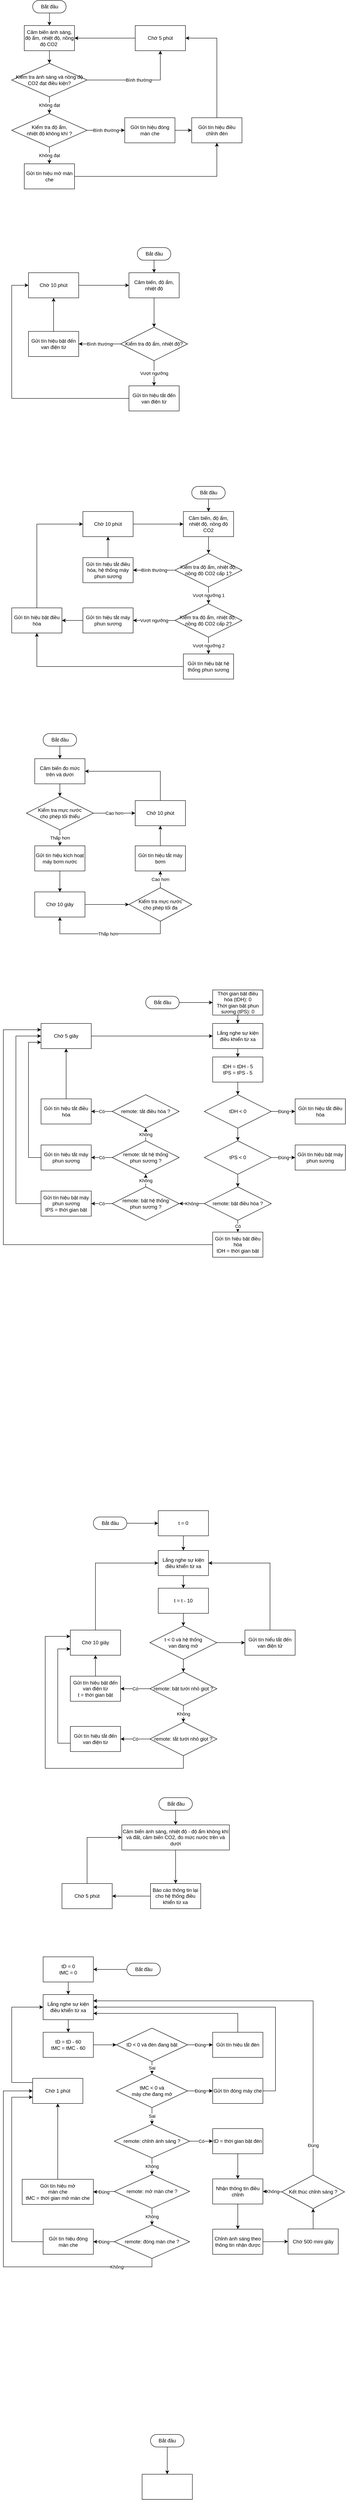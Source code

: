 <mxfile version="14.6.9" type="github">
  <diagram id="anuXyuavmqjR2wPOfA69" name="Page-1">
    <mxGraphModel dx="1021" dy="540" grid="1" gridSize="10" guides="1" tooltips="1" connect="1" arrows="1" fold="1" page="1" pageScale="1" pageWidth="827" pageHeight="1169" math="0" shadow="0">
      <root>
        <mxCell id="0" />
        <mxCell id="1" parent="0" />
        <mxCell id="B6U_4YluaV11gysAg7g0-4" value="" style="edgeStyle=orthogonalEdgeStyle;rounded=0;orthogonalLoop=1;jettySize=auto;html=1;" parent="1" source="B6U_4YluaV11gysAg7g0-2" target="B6U_4YluaV11gysAg7g0-3" edge="1">
          <mxGeometry relative="1" as="geometry" />
        </mxCell>
        <mxCell id="B6U_4YluaV11gysAg7g0-2" value="Bắt đầu" style="html=1;dashed=0;whitespace=wrap;shape=mxgraph.dfd.start" parent="1" vertex="1">
          <mxGeometry x="80" y="60" width="80" height="30" as="geometry" />
        </mxCell>
        <mxCell id="B6U_4YluaV11gysAg7g0-23" value="" style="edgeStyle=orthogonalEdgeStyle;rounded=0;orthogonalLoop=1;jettySize=auto;html=1;" parent="1" source="B6U_4YluaV11gysAg7g0-3" target="B6U_4YluaV11gysAg7g0-22" edge="1">
          <mxGeometry relative="1" as="geometry" />
        </mxCell>
        <mxCell id="B6U_4YluaV11gysAg7g0-3" value="Cảm biến ánh sáng, độ ẩm, nhiệt độ, nồng độ CO2&amp;nbsp;" style="whiteSpace=wrap;html=1;dashed=0;" parent="1" vertex="1">
          <mxGeometry x="60" y="120" width="120" height="60" as="geometry" />
        </mxCell>
        <mxCell id="B6U_4YluaV11gysAg7g0-16" value="Không đạt" style="edgeStyle=orthogonalEdgeStyle;rounded=0;orthogonalLoop=1;jettySize=auto;html=1;" parent="1" source="B6U_4YluaV11gysAg7g0-11" target="B6U_4YluaV11gysAg7g0-15" edge="1">
          <mxGeometry relative="1" as="geometry" />
        </mxCell>
        <mxCell id="odV56k7f0674jb8AGiHk-58" value="Bình thường" style="edgeStyle=orthogonalEdgeStyle;rounded=0;orthogonalLoop=1;jettySize=auto;html=1;" edge="1" parent="1" source="B6U_4YluaV11gysAg7g0-11" target="B6U_4YluaV11gysAg7g0-13">
          <mxGeometry relative="1" as="geometry" />
        </mxCell>
        <mxCell id="B6U_4YluaV11gysAg7g0-11" value="Kiểm tra độ ẩm, &lt;br&gt;nhiệt độ không khí ?" style="rhombus;whiteSpace=wrap;html=1;dashed=0;" parent="1" vertex="1">
          <mxGeometry x="30" y="330" width="180" height="80" as="geometry" />
        </mxCell>
        <mxCell id="odV56k7f0674jb8AGiHk-59" value="" style="edgeStyle=orthogonalEdgeStyle;rounded=0;orthogonalLoop=1;jettySize=auto;html=1;" edge="1" parent="1" source="B6U_4YluaV11gysAg7g0-13" target="B6U_4YluaV11gysAg7g0-24">
          <mxGeometry relative="1" as="geometry" />
        </mxCell>
        <mxCell id="B6U_4YluaV11gysAg7g0-13" value="Gửi tín hiệu đóng màn che" style="whiteSpace=wrap;html=1;dashed=0;" parent="1" vertex="1">
          <mxGeometry x="299.97" y="340" width="120" height="60" as="geometry" />
        </mxCell>
        <mxCell id="odV56k7f0674jb8AGiHk-55" style="edgeStyle=orthogonalEdgeStyle;rounded=0;orthogonalLoop=1;jettySize=auto;html=1;entryX=0.5;entryY=1;entryDx=0;entryDy=0;" edge="1" parent="1" source="B6U_4YluaV11gysAg7g0-15" target="B6U_4YluaV11gysAg7g0-24">
          <mxGeometry relative="1" as="geometry" />
        </mxCell>
        <mxCell id="B6U_4YluaV11gysAg7g0-15" value="Gửi tín hiệu mở màn che" style="whiteSpace=wrap;html=1;dashed=0;" parent="1" vertex="1">
          <mxGeometry x="60" y="450" width="120" height="60" as="geometry" />
        </mxCell>
        <mxCell id="B6U_4YluaV11gysAg7g0-29" value="Không đạt" style="edgeStyle=orthogonalEdgeStyle;rounded=0;orthogonalLoop=1;jettySize=auto;html=1;entryX=0.5;entryY=0;entryDx=0;entryDy=0;" parent="1" source="B6U_4YluaV11gysAg7g0-22" target="B6U_4YluaV11gysAg7g0-11" edge="1">
          <mxGeometry relative="1" as="geometry" />
        </mxCell>
        <mxCell id="odV56k7f0674jb8AGiHk-53" value="Bình thường" style="edgeStyle=orthogonalEdgeStyle;rounded=0;orthogonalLoop=1;jettySize=auto;html=1;" edge="1" parent="1" source="B6U_4YluaV11gysAg7g0-22" target="B6U_4YluaV11gysAg7g0-26">
          <mxGeometry relative="1" as="geometry">
            <Array as="points">
              <mxPoint x="385" y="250" />
            </Array>
          </mxGeometry>
        </mxCell>
        <mxCell id="B6U_4YluaV11gysAg7g0-22" value="Kiểm tra ánh sáng và&amp;nbsp;nồng độ CO2&amp;nbsp;đạt điều kiện?" style="rhombus;whiteSpace=wrap;html=1;dashed=0;" parent="1" vertex="1">
          <mxGeometry x="30" y="210" width="180" height="80" as="geometry" />
        </mxCell>
        <mxCell id="odV56k7f0674jb8AGiHk-60" style="edgeStyle=orthogonalEdgeStyle;rounded=0;orthogonalLoop=1;jettySize=auto;html=1;entryX=1;entryY=0.5;entryDx=0;entryDy=0;" edge="1" parent="1" source="B6U_4YluaV11gysAg7g0-24" target="B6U_4YluaV11gysAg7g0-26">
          <mxGeometry relative="1" as="geometry">
            <Array as="points">
              <mxPoint x="520" y="150" />
            </Array>
          </mxGeometry>
        </mxCell>
        <mxCell id="B6U_4YluaV11gysAg7g0-24" value="Gửi tín hiệu điều chỉnh đèn" style="whiteSpace=wrap;html=1;dashed=0;" parent="1" vertex="1">
          <mxGeometry x="459.97" y="340" width="120" height="60" as="geometry" />
        </mxCell>
        <mxCell id="B6U_4YluaV11gysAg7g0-28" style="edgeStyle=orthogonalEdgeStyle;rounded=0;orthogonalLoop=1;jettySize=auto;html=1;entryX=1;entryY=0.5;entryDx=0;entryDy=0;" parent="1" source="B6U_4YluaV11gysAg7g0-26" target="B6U_4YluaV11gysAg7g0-3" edge="1">
          <mxGeometry relative="1" as="geometry" />
        </mxCell>
        <mxCell id="B6U_4YluaV11gysAg7g0-26" value="Chờ 5 phút" style="whiteSpace=wrap;html=1;dashed=0;" parent="1" vertex="1">
          <mxGeometry x="325" y="120" width="120" height="60" as="geometry" />
        </mxCell>
        <mxCell id="B6U_4YluaV11gysAg7g0-37" value="" style="edgeStyle=orthogonalEdgeStyle;rounded=0;orthogonalLoop=1;jettySize=auto;html=1;" parent="1" source="B6U_4YluaV11gysAg7g0-38" target="B6U_4YluaV11gysAg7g0-40" edge="1">
          <mxGeometry relative="1" as="geometry" />
        </mxCell>
        <mxCell id="B6U_4YluaV11gysAg7g0-38" value="Bắt đầu" style="html=1;dashed=0;whitespace=wrap;shape=mxgraph.dfd.start" parent="1" vertex="1">
          <mxGeometry x="330" y="650" width="80" height="30" as="geometry" />
        </mxCell>
        <mxCell id="B6U_4YluaV11gysAg7g0-39" value="" style="edgeStyle=orthogonalEdgeStyle;rounded=0;orthogonalLoop=1;jettySize=auto;html=1;" parent="1" source="B6U_4YluaV11gysAg7g0-40" target="B6U_4YluaV11gysAg7g0-50" edge="1">
          <mxGeometry relative="1" as="geometry" />
        </mxCell>
        <mxCell id="B6U_4YluaV11gysAg7g0-40" value="Cảm biến, độ ẩm, nhiệt độ" style="whiteSpace=wrap;html=1;dashed=0;" parent="1" vertex="1">
          <mxGeometry x="310" y="710" width="120" height="60" as="geometry" />
        </mxCell>
        <mxCell id="B6U_4YluaV11gysAg7g0-58" value="Vượt ngưỡng" style="edgeStyle=orthogonalEdgeStyle;rounded=0;orthogonalLoop=1;jettySize=auto;html=1;" parent="1" source="B6U_4YluaV11gysAg7g0-50" target="B6U_4YluaV11gysAg7g0-57" edge="1">
          <mxGeometry relative="1" as="geometry" />
        </mxCell>
        <mxCell id="B6U_4YluaV11gysAg7g0-63" value="Bình thường" style="edgeStyle=orthogonalEdgeStyle;rounded=0;orthogonalLoop=1;jettySize=auto;html=1;" parent="1" source="B6U_4YluaV11gysAg7g0-50" target="B6U_4YluaV11gysAg7g0-62" edge="1">
          <mxGeometry relative="1" as="geometry" />
        </mxCell>
        <mxCell id="B6U_4YluaV11gysAg7g0-50" value="Kiểm tra độ ẩm, nhiệt độ?" style="rhombus;whiteSpace=wrap;html=1;dashed=0;" parent="1" vertex="1">
          <mxGeometry x="290" y="840" width="160" height="80" as="geometry" />
        </mxCell>
        <mxCell id="B6U_4YluaV11gysAg7g0-64" style="edgeStyle=orthogonalEdgeStyle;rounded=0;orthogonalLoop=1;jettySize=auto;html=1;entryX=0;entryY=0.5;entryDx=0;entryDy=0;" parent="1" source="B6U_4YluaV11gysAg7g0-57" target="B6U_4YluaV11gysAg7g0-59" edge="1">
          <mxGeometry relative="1" as="geometry">
            <Array as="points">
              <mxPoint x="30" y="1010" />
              <mxPoint x="30" y="740" />
            </Array>
          </mxGeometry>
        </mxCell>
        <mxCell id="B6U_4YluaV11gysAg7g0-57" value="Gửi tín hiệu tắt đến van điện từ" style="whiteSpace=wrap;html=1;dashed=0;" parent="1" vertex="1">
          <mxGeometry x="310" y="980" width="120" height="60" as="geometry" />
        </mxCell>
        <mxCell id="B6U_4YluaV11gysAg7g0-61" style="edgeStyle=orthogonalEdgeStyle;rounded=0;orthogonalLoop=1;jettySize=auto;html=1;entryX=0;entryY=0.5;entryDx=0;entryDy=0;" parent="1" source="B6U_4YluaV11gysAg7g0-59" target="B6U_4YluaV11gysAg7g0-40" edge="1">
          <mxGeometry relative="1" as="geometry">
            <Array as="points">
              <mxPoint x="170" y="740" />
            </Array>
          </mxGeometry>
        </mxCell>
        <mxCell id="B6U_4YluaV11gysAg7g0-59" value="Chờ 10 phút" style="whiteSpace=wrap;html=1;dashed=0;" parent="1" vertex="1">
          <mxGeometry x="70" y="710" width="120" height="60" as="geometry" />
        </mxCell>
        <mxCell id="B6U_4YluaV11gysAg7g0-65" style="edgeStyle=orthogonalEdgeStyle;rounded=0;orthogonalLoop=1;jettySize=auto;html=1;entryX=0.5;entryY=1;entryDx=0;entryDy=0;" parent="1" source="B6U_4YluaV11gysAg7g0-62" target="B6U_4YluaV11gysAg7g0-59" edge="1">
          <mxGeometry relative="1" as="geometry" />
        </mxCell>
        <mxCell id="B6U_4YluaV11gysAg7g0-62" value="Gửi tín hiệu bật đến van điện từ" style="whiteSpace=wrap;html=1;dashed=0;" parent="1" vertex="1">
          <mxGeometry x="70" y="850" width="120" height="60" as="geometry" />
        </mxCell>
        <mxCell id="B6U_4YluaV11gysAg7g0-66" value="" style="edgeStyle=orthogonalEdgeStyle;rounded=0;orthogonalLoop=1;jettySize=auto;html=1;" parent="1" source="B6U_4YluaV11gysAg7g0-67" target="B6U_4YluaV11gysAg7g0-69" edge="1">
          <mxGeometry relative="1" as="geometry" />
        </mxCell>
        <mxCell id="B6U_4YluaV11gysAg7g0-67" value="Bắt đầu" style="html=1;dashed=0;whitespace=wrap;shape=mxgraph.dfd.start" parent="1" vertex="1">
          <mxGeometry x="460" y="1220" width="80" height="30" as="geometry" />
        </mxCell>
        <mxCell id="B6U_4YluaV11gysAg7g0-68" value="" style="edgeStyle=orthogonalEdgeStyle;rounded=0;orthogonalLoop=1;jettySize=auto;html=1;" parent="1" source="B6U_4YluaV11gysAg7g0-69" target="B6U_4YluaV11gysAg7g0-72" edge="1">
          <mxGeometry relative="1" as="geometry" />
        </mxCell>
        <mxCell id="B6U_4YluaV11gysAg7g0-69" value="Cảm biến, độ ẩm, nhiệt độ, nồng độ CO2" style="whiteSpace=wrap;html=1;dashed=0;" parent="1" vertex="1">
          <mxGeometry x="440" y="1280" width="120" height="60" as="geometry" />
        </mxCell>
        <mxCell id="B6U_4YluaV11gysAg7g0-80" value="Vượt ngưỡng 1" style="edgeStyle=orthogonalEdgeStyle;rounded=0;orthogonalLoop=1;jettySize=auto;html=1;" parent="1" source="B6U_4YluaV11gysAg7g0-72" target="B6U_4YluaV11gysAg7g0-79" edge="1">
          <mxGeometry relative="1" as="geometry" />
        </mxCell>
        <mxCell id="B6U_4YluaV11gysAg7g0-94" value="Bình thường" style="edgeStyle=orthogonalEdgeStyle;rounded=0;orthogonalLoop=1;jettySize=auto;html=1;" parent="1" source="B6U_4YluaV11gysAg7g0-72" target="B6U_4YluaV11gysAg7g0-93" edge="1">
          <mxGeometry relative="1" as="geometry" />
        </mxCell>
        <mxCell id="B6U_4YluaV11gysAg7g0-72" value="Kiểm tra độ ẩm, nhiệt độ,&lt;br&gt;nồng độ CO2 cấp 1?" style="rhombus;whiteSpace=wrap;html=1;dashed=0;" parent="1" vertex="1">
          <mxGeometry x="420" y="1380" width="160" height="80" as="geometry" />
        </mxCell>
        <mxCell id="B6U_4YluaV11gysAg7g0-89" value="Vượt ngưỡng 2" style="edgeStyle=orthogonalEdgeStyle;rounded=0;orthogonalLoop=1;jettySize=auto;html=1;" parent="1" source="B6U_4YluaV11gysAg7g0-79" target="B6U_4YluaV11gysAg7g0-88" edge="1">
          <mxGeometry relative="1" as="geometry" />
        </mxCell>
        <mxCell id="B6U_4YluaV11gysAg7g0-102" value="Vượt ngưỡng" style="edgeStyle=orthogonalEdgeStyle;rounded=0;orthogonalLoop=1;jettySize=auto;html=1;" parent="1" source="B6U_4YluaV11gysAg7g0-79" target="B6U_4YluaV11gysAg7g0-101" edge="1">
          <mxGeometry relative="1" as="geometry" />
        </mxCell>
        <mxCell id="B6U_4YluaV11gysAg7g0-79" value="Kiểm tra độ ẩm, nhiệt độ,&amp;nbsp;&lt;br&gt;nồng độ CO2&amp;nbsp;cấp 2?" style="rhombus;whiteSpace=wrap;html=1;dashed=0;" parent="1" vertex="1">
          <mxGeometry x="420" y="1500" width="160" height="80" as="geometry" />
        </mxCell>
        <mxCell id="B6U_4YluaV11gysAg7g0-100" style="edgeStyle=orthogonalEdgeStyle;rounded=0;orthogonalLoop=1;jettySize=auto;html=1;entryX=0;entryY=0.5;entryDx=0;entryDy=0;" parent="1" source="B6U_4YluaV11gysAg7g0-81" target="B6U_4YluaV11gysAg7g0-97" edge="1">
          <mxGeometry relative="1" as="geometry">
            <Array as="points">
              <mxPoint x="90" y="1310" />
            </Array>
          </mxGeometry>
        </mxCell>
        <mxCell id="B6U_4YluaV11gysAg7g0-81" value="Gửi tín hiệu bật điều hòa" style="whiteSpace=wrap;html=1;dashed=0;" parent="1" vertex="1">
          <mxGeometry x="30" y="1510" width="120" height="60" as="geometry" />
        </mxCell>
        <mxCell id="B6U_4YluaV11gysAg7g0-90" style="edgeStyle=orthogonalEdgeStyle;rounded=0;orthogonalLoop=1;jettySize=auto;html=1;entryX=0.5;entryY=1;entryDx=0;entryDy=0;" parent="1" source="B6U_4YluaV11gysAg7g0-88" target="B6U_4YluaV11gysAg7g0-81" edge="1">
          <mxGeometry relative="1" as="geometry" />
        </mxCell>
        <mxCell id="B6U_4YluaV11gysAg7g0-88" value="Gửi tín hiệu bật hệ thống phun sương" style="whiteSpace=wrap;html=1;dashed=0;" parent="1" vertex="1">
          <mxGeometry x="440" y="1620" width="120" height="60" as="geometry" />
        </mxCell>
        <mxCell id="B6U_4YluaV11gysAg7g0-98" value="" style="edgeStyle=orthogonalEdgeStyle;rounded=0;orthogonalLoop=1;jettySize=auto;html=1;" parent="1" source="B6U_4YluaV11gysAg7g0-93" target="B6U_4YluaV11gysAg7g0-97" edge="1">
          <mxGeometry relative="1" as="geometry" />
        </mxCell>
        <mxCell id="B6U_4YluaV11gysAg7g0-93" value="Gửi tín hiệu tắt điều hòa, hệ thống máy phun sương" style="whiteSpace=wrap;html=1;dashed=0;" parent="1" vertex="1">
          <mxGeometry x="200" y="1390" width="120" height="60" as="geometry" />
        </mxCell>
        <mxCell id="B6U_4YluaV11gysAg7g0-99" style="edgeStyle=orthogonalEdgeStyle;rounded=0;orthogonalLoop=1;jettySize=auto;html=1;entryX=0;entryY=0.5;entryDx=0;entryDy=0;" parent="1" source="B6U_4YluaV11gysAg7g0-97" target="B6U_4YluaV11gysAg7g0-69" edge="1">
          <mxGeometry relative="1" as="geometry" />
        </mxCell>
        <mxCell id="B6U_4YluaV11gysAg7g0-97" value="Chờ 10 phút" style="whiteSpace=wrap;html=1;dashed=0;" parent="1" vertex="1">
          <mxGeometry x="200" y="1280" width="120" height="60" as="geometry" />
        </mxCell>
        <mxCell id="B6U_4YluaV11gysAg7g0-103" style="edgeStyle=orthogonalEdgeStyle;rounded=0;orthogonalLoop=1;jettySize=auto;html=1;entryX=1;entryY=0.5;entryDx=0;entryDy=0;" parent="1" source="B6U_4YluaV11gysAg7g0-101" target="B6U_4YluaV11gysAg7g0-81" edge="1">
          <mxGeometry relative="1" as="geometry" />
        </mxCell>
        <mxCell id="B6U_4YluaV11gysAg7g0-101" value="&lt;span&gt;Gửi tín hiệu tắt máy phun sương&lt;/span&gt;" style="whiteSpace=wrap;html=1;dashed=0;" parent="1" vertex="1">
          <mxGeometry x="200" y="1510" width="120" height="60" as="geometry" />
        </mxCell>
        <mxCell id="B6U_4YluaV11gysAg7g0-104" value="" style="edgeStyle=orthogonalEdgeStyle;rounded=0;orthogonalLoop=1;jettySize=auto;html=1;" parent="1" source="B6U_4YluaV11gysAg7g0-105" target="B6U_4YluaV11gysAg7g0-107" edge="1">
          <mxGeometry relative="1" as="geometry" />
        </mxCell>
        <mxCell id="B6U_4YluaV11gysAg7g0-105" value="Bắt đầu" style="html=1;dashed=0;whitespace=wrap;shape=mxgraph.dfd.start" parent="1" vertex="1">
          <mxGeometry x="105" y="1810" width="80" height="30" as="geometry" />
        </mxCell>
        <mxCell id="B6U_4YluaV11gysAg7g0-106" value="" style="edgeStyle=orthogonalEdgeStyle;rounded=0;orthogonalLoop=1;jettySize=auto;html=1;" parent="1" source="B6U_4YluaV11gysAg7g0-107" target="B6U_4YluaV11gysAg7g0-110" edge="1">
          <mxGeometry relative="1" as="geometry" />
        </mxCell>
        <mxCell id="B6U_4YluaV11gysAg7g0-107" value="Cảm biến đo mức trên và dưới" style="whiteSpace=wrap;html=1;dashed=0;" parent="1" vertex="1">
          <mxGeometry x="85" y="1870" width="120" height="60" as="geometry" />
        </mxCell>
        <mxCell id="B6U_4YluaV11gysAg7g0-125" value="Thấp hơn" style="edgeStyle=orthogonalEdgeStyle;rounded=0;orthogonalLoop=1;jettySize=auto;html=1;" parent="1" source="B6U_4YluaV11gysAg7g0-110" target="B6U_4YluaV11gysAg7g0-124" edge="1">
          <mxGeometry relative="1" as="geometry" />
        </mxCell>
        <mxCell id="B6U_4YluaV11gysAg7g0-135" value="Cao hơn" style="edgeStyle=orthogonalEdgeStyle;rounded=0;orthogonalLoop=1;jettySize=auto;html=1;" parent="1" source="B6U_4YluaV11gysAg7g0-110" target="B6U_4YluaV11gysAg7g0-134" edge="1">
          <mxGeometry relative="1" as="geometry" />
        </mxCell>
        <mxCell id="B6U_4YluaV11gysAg7g0-110" value="Kiểm tra mực nước &lt;br&gt;cho phép tối thiểu" style="rhombus;whiteSpace=wrap;html=1;dashed=0;" parent="1" vertex="1">
          <mxGeometry x="65" y="1960" width="160" height="80" as="geometry" />
        </mxCell>
        <mxCell id="B6U_4YluaV11gysAg7g0-127" value="" style="edgeStyle=orthogonalEdgeStyle;rounded=0;orthogonalLoop=1;jettySize=auto;html=1;" parent="1" source="B6U_4YluaV11gysAg7g0-124" target="B6U_4YluaV11gysAg7g0-126" edge="1">
          <mxGeometry relative="1" as="geometry" />
        </mxCell>
        <mxCell id="B6U_4YluaV11gysAg7g0-124" value="Gửi tín hiệu kích hoạt máy bơm nước" style="whiteSpace=wrap;html=1;dashed=0;" parent="1" vertex="1">
          <mxGeometry x="85" y="2078" width="120" height="60" as="geometry" />
        </mxCell>
        <mxCell id="B6U_4YluaV11gysAg7g0-129" value="" style="edgeStyle=orthogonalEdgeStyle;rounded=0;orthogonalLoop=1;jettySize=auto;html=1;" parent="1" source="B6U_4YluaV11gysAg7g0-126" target="B6U_4YluaV11gysAg7g0-128" edge="1">
          <mxGeometry relative="1" as="geometry" />
        </mxCell>
        <mxCell id="B6U_4YluaV11gysAg7g0-126" value="Chờ 10 giây" style="whiteSpace=wrap;html=1;dashed=0;" parent="1" vertex="1">
          <mxGeometry x="85" y="2188" width="120" height="60" as="geometry" />
        </mxCell>
        <mxCell id="B6U_4YluaV11gysAg7g0-130" value="Thấp hơn" style="edgeStyle=orthogonalEdgeStyle;rounded=0;orthogonalLoop=1;jettySize=auto;html=1;entryX=0.5;entryY=1;entryDx=0;entryDy=0;" parent="1" source="B6U_4YluaV11gysAg7g0-128" target="B6U_4YluaV11gysAg7g0-126" edge="1">
          <mxGeometry relative="1" as="geometry">
            <Array as="points">
              <mxPoint x="385" y="2288" />
              <mxPoint x="145" y="2288" />
            </Array>
          </mxGeometry>
        </mxCell>
        <mxCell id="B6U_4YluaV11gysAg7g0-132" value="Cao hơn" style="edgeStyle=orthogonalEdgeStyle;rounded=0;orthogonalLoop=1;jettySize=auto;html=1;" parent="1" source="B6U_4YluaV11gysAg7g0-128" target="B6U_4YluaV11gysAg7g0-131" edge="1">
          <mxGeometry relative="1" as="geometry" />
        </mxCell>
        <mxCell id="B6U_4YluaV11gysAg7g0-128" value="Kiểm tra mực nước&lt;br&gt;cho phép tối đa" style="rhombus;whiteSpace=wrap;html=1;dashed=0;" parent="1" vertex="1">
          <mxGeometry x="310" y="2178" width="150" height="80" as="geometry" />
        </mxCell>
        <mxCell id="B6U_4YluaV11gysAg7g0-136" style="edgeStyle=orthogonalEdgeStyle;rounded=0;orthogonalLoop=1;jettySize=auto;html=1;entryX=0.5;entryY=1;entryDx=0;entryDy=0;" parent="1" source="B6U_4YluaV11gysAg7g0-131" target="B6U_4YluaV11gysAg7g0-134" edge="1">
          <mxGeometry relative="1" as="geometry" />
        </mxCell>
        <mxCell id="B6U_4YluaV11gysAg7g0-131" value="Gửi tín hiệu tắt máy bơm" style="whiteSpace=wrap;html=1;dashed=0;" parent="1" vertex="1">
          <mxGeometry x="325" y="2078" width="120" height="60" as="geometry" />
        </mxCell>
        <mxCell id="B6U_4YluaV11gysAg7g0-137" style="edgeStyle=orthogonalEdgeStyle;rounded=0;orthogonalLoop=1;jettySize=auto;html=1;entryX=1;entryY=0.5;entryDx=0;entryDy=0;" parent="1" source="B6U_4YluaV11gysAg7g0-134" target="B6U_4YluaV11gysAg7g0-107" edge="1">
          <mxGeometry relative="1" as="geometry">
            <Array as="points">
              <mxPoint x="385" y="1900" />
            </Array>
          </mxGeometry>
        </mxCell>
        <mxCell id="B6U_4YluaV11gysAg7g0-134" value="Chở 10 phút" style="whiteSpace=wrap;html=1;dashed=0;" parent="1" vertex="1">
          <mxGeometry x="325" y="1970" width="120" height="60" as="geometry" />
        </mxCell>
        <mxCell id="B6U_4YluaV11gysAg7g0-191" style="edgeStyle=orthogonalEdgeStyle;rounded=0;orthogonalLoop=1;jettySize=auto;html=1;entryX=0;entryY=0.5;entryDx=0;entryDy=0;" parent="1" source="B6U_4YluaV11gysAg7g0-157" target="B6U_4YluaV11gysAg7g0-187" edge="1">
          <mxGeometry relative="1" as="geometry">
            <mxPoint x="500" y="2452" as="targetPoint" />
          </mxGeometry>
        </mxCell>
        <mxCell id="B6U_4YluaV11gysAg7g0-157" value="Bắt đầu" style="html=1;dashed=0;whitespace=wrap;shape=mxgraph.dfd.start" parent="1" vertex="1">
          <mxGeometry x="350" y="2437" width="80" height="30" as="geometry" />
        </mxCell>
        <mxCell id="B6U_4YluaV11gysAg7g0-198" value="" style="edgeStyle=orthogonalEdgeStyle;rounded=0;orthogonalLoop=1;jettySize=auto;html=1;" parent="1" source="B6U_4YluaV11gysAg7g0-159" target="B6U_4YluaV11gysAg7g0-197" edge="1">
          <mxGeometry relative="1" as="geometry" />
        </mxCell>
        <mxCell id="B6U_4YluaV11gysAg7g0-159" value="Lắng nghe sự kiện điều khiển từ xa" style="whiteSpace=wrap;html=1;dashed=0;" parent="1" vertex="1">
          <mxGeometry x="510" y="2502" width="120" height="60" as="geometry" />
        </mxCell>
        <mxCell id="B6U_4YluaV11gysAg7g0-160" value="Không" style="edgeStyle=orthogonalEdgeStyle;rounded=0;orthogonalLoop=1;jettySize=auto;html=1;" parent="1" source="B6U_4YluaV11gysAg7g0-162" target="B6U_4YluaV11gysAg7g0-165" edge="1">
          <mxGeometry relative="1" as="geometry" />
        </mxCell>
        <mxCell id="B6U_4YluaV11gysAg7g0-161" value="Có" style="edgeStyle=orthogonalEdgeStyle;rounded=0;orthogonalLoop=1;jettySize=auto;html=1;" parent="1" source="B6U_4YluaV11gysAg7g0-162" target="B6U_4YluaV11gysAg7g0-171" edge="1">
          <mxGeometry relative="1" as="geometry" />
        </mxCell>
        <mxCell id="B6U_4YluaV11gysAg7g0-162" value="remote: bật điều hòa ?" style="rhombus;whiteSpace=wrap;html=1;dashed=0;" parent="1" vertex="1">
          <mxGeometry x="490" y="2892" width="160" height="80" as="geometry" />
        </mxCell>
        <mxCell id="B6U_4YluaV11gysAg7g0-164" value="Có" style="edgeStyle=orthogonalEdgeStyle;rounded=0;orthogonalLoop=1;jettySize=auto;html=1;" parent="1" source="B6U_4YluaV11gysAg7g0-165" target="B6U_4YluaV11gysAg7g0-175" edge="1">
          <mxGeometry relative="1" as="geometry" />
        </mxCell>
        <mxCell id="B6U_4YluaV11gysAg7g0-178" value="Không" style="edgeStyle=orthogonalEdgeStyle;rounded=0;orthogonalLoop=1;jettySize=auto;html=1;" parent="1" source="B6U_4YluaV11gysAg7g0-165" target="B6U_4YluaV11gysAg7g0-177" edge="1">
          <mxGeometry relative="1" as="geometry" />
        </mxCell>
        <mxCell id="B6U_4YluaV11gysAg7g0-165" value="remote: bật hệ thống &lt;br&gt;phun sương ?" style="rhombus;whiteSpace=wrap;html=1;dashed=0;" parent="1" vertex="1">
          <mxGeometry x="270" y="2892" width="160" height="80" as="geometry" />
        </mxCell>
        <mxCell id="B6U_4YluaV11gysAg7g0-211" style="edgeStyle=orthogonalEdgeStyle;rounded=0;orthogonalLoop=1;jettySize=auto;html=1;entryX=0;entryY=0.25;entryDx=0;entryDy=0;" parent="1" source="B6U_4YluaV11gysAg7g0-171" target="B6U_4YluaV11gysAg7g0-173" edge="1">
          <mxGeometry relative="1" as="geometry">
            <Array as="points">
              <mxPoint x="10" y="3030" />
              <mxPoint x="10" y="2517" />
            </Array>
          </mxGeometry>
        </mxCell>
        <mxCell id="B6U_4YluaV11gysAg7g0-171" value="Gửi tín hiệu bật điều hòa&lt;br&gt;tDH = thời gian bật" style="whiteSpace=wrap;html=1;dashed=0;" parent="1" vertex="1">
          <mxGeometry x="510" y="3000" width="120" height="60" as="geometry" />
        </mxCell>
        <mxCell id="B6U_4YluaV11gysAg7g0-172" style="edgeStyle=orthogonalEdgeStyle;rounded=0;orthogonalLoop=1;jettySize=auto;html=1;entryX=0;entryY=0.5;entryDx=0;entryDy=0;" parent="1" source="B6U_4YluaV11gysAg7g0-173" target="B6U_4YluaV11gysAg7g0-159" edge="1">
          <mxGeometry relative="1" as="geometry" />
        </mxCell>
        <mxCell id="B6U_4YluaV11gysAg7g0-173" value="Chờ 5 giây" style="whiteSpace=wrap;html=1;dashed=0;" parent="1" vertex="1">
          <mxGeometry x="100" y="2502" width="120" height="60" as="geometry" />
        </mxCell>
        <mxCell id="B6U_4YluaV11gysAg7g0-210" style="edgeStyle=orthogonalEdgeStyle;rounded=0;orthogonalLoop=1;jettySize=auto;html=1;entryX=0;entryY=0.5;entryDx=0;entryDy=0;" parent="1" source="B6U_4YluaV11gysAg7g0-175" target="B6U_4YluaV11gysAg7g0-173" edge="1">
          <mxGeometry relative="1" as="geometry">
            <Array as="points">
              <mxPoint x="40" y="2932" />
              <mxPoint x="40" y="2532" />
            </Array>
          </mxGeometry>
        </mxCell>
        <mxCell id="B6U_4YluaV11gysAg7g0-175" value="&lt;span&gt;Gửi tín hiệu bật máy phun sương&lt;br&gt;tPS = thời gian bật&lt;br&gt;&lt;/span&gt;" style="whiteSpace=wrap;html=1;dashed=0;" parent="1" vertex="1">
          <mxGeometry x="100" y="2902" width="120" height="60" as="geometry" />
        </mxCell>
        <mxCell id="B6U_4YluaV11gysAg7g0-180" value="Có" style="edgeStyle=orthogonalEdgeStyle;rounded=0;orthogonalLoop=1;jettySize=auto;html=1;" parent="1" source="B6U_4YluaV11gysAg7g0-177" target="B6U_4YluaV11gysAg7g0-179" edge="1">
          <mxGeometry relative="1" as="geometry" />
        </mxCell>
        <mxCell id="B6U_4YluaV11gysAg7g0-183" value="Không" style="edgeStyle=orthogonalEdgeStyle;rounded=0;orthogonalLoop=1;jettySize=auto;html=1;" parent="1" source="B6U_4YluaV11gysAg7g0-177" target="B6U_4YluaV11gysAg7g0-182" edge="1">
          <mxGeometry relative="1" as="geometry" />
        </mxCell>
        <mxCell id="B6U_4YluaV11gysAg7g0-177" value="remote: tắt hệ thống &lt;br&gt;phun sương ?" style="rhombus;whiteSpace=wrap;html=1;dashed=0;" parent="1" vertex="1">
          <mxGeometry x="270" y="2782" width="160" height="80" as="geometry" />
        </mxCell>
        <mxCell id="B6U_4YluaV11gysAg7g0-209" style="edgeStyle=orthogonalEdgeStyle;rounded=0;orthogonalLoop=1;jettySize=auto;html=1;entryX=0;entryY=0.75;entryDx=0;entryDy=0;" parent="1" source="B6U_4YluaV11gysAg7g0-179" target="B6U_4YluaV11gysAg7g0-173" edge="1">
          <mxGeometry relative="1" as="geometry">
            <Array as="points">
              <mxPoint x="70" y="2822" />
              <mxPoint x="70" y="2547" />
            </Array>
          </mxGeometry>
        </mxCell>
        <mxCell id="B6U_4YluaV11gysAg7g0-179" value="&lt;span&gt;Gửi tín hiệu tắt máy phun sương&lt;/span&gt;" style="whiteSpace=wrap;html=1;dashed=0;" parent="1" vertex="1">
          <mxGeometry x="100" y="2792" width="120" height="60" as="geometry" />
        </mxCell>
        <mxCell id="B6U_4YluaV11gysAg7g0-185" value="Có" style="edgeStyle=orthogonalEdgeStyle;rounded=0;orthogonalLoop=1;jettySize=auto;html=1;" parent="1" source="B6U_4YluaV11gysAg7g0-182" target="B6U_4YluaV11gysAg7g0-184" edge="1">
          <mxGeometry relative="1" as="geometry" />
        </mxCell>
        <mxCell id="B6U_4YluaV11gysAg7g0-182" value="remote: tắt điều hòa&amp;nbsp;?" style="rhombus;whiteSpace=wrap;html=1;dashed=0;" parent="1" vertex="1">
          <mxGeometry x="270" y="2672" width="160" height="80" as="geometry" />
        </mxCell>
        <mxCell id="B6U_4YluaV11gysAg7g0-212" value="" style="edgeStyle=orthogonalEdgeStyle;rounded=0;orthogonalLoop=1;jettySize=auto;html=1;" parent="1" source="B6U_4YluaV11gysAg7g0-184" target="B6U_4YluaV11gysAg7g0-173" edge="1">
          <mxGeometry relative="1" as="geometry" />
        </mxCell>
        <mxCell id="B6U_4YluaV11gysAg7g0-184" value="Gửi tín hiệu tắt điều hòa" style="whiteSpace=wrap;html=1;dashed=0;" parent="1" vertex="1">
          <mxGeometry x="100" y="2682" width="120" height="60" as="geometry" />
        </mxCell>
        <mxCell id="B6U_4YluaV11gysAg7g0-192" style="edgeStyle=orthogonalEdgeStyle;rounded=0;orthogonalLoop=1;jettySize=auto;html=1;entryX=0.5;entryY=0;entryDx=0;entryDy=0;" parent="1" source="B6U_4YluaV11gysAg7g0-187" target="B6U_4YluaV11gysAg7g0-159" edge="1">
          <mxGeometry relative="1" as="geometry" />
        </mxCell>
        <mxCell id="B6U_4YluaV11gysAg7g0-187" value="Thời gian bật điều hòa (tDH): 0&lt;br&gt;Thời gian bật phun sương (tPS): 0" style="whiteSpace=wrap;html=1;dashed=0;" parent="1" vertex="1">
          <mxGeometry x="510" y="2422" width="120" height="60" as="geometry" />
        </mxCell>
        <mxCell id="B6U_4YluaV11gysAg7g0-200" value="" style="edgeStyle=orthogonalEdgeStyle;rounded=0;orthogonalLoop=1;jettySize=auto;html=1;" parent="1" source="B6U_4YluaV11gysAg7g0-197" target="B6U_4YluaV11gysAg7g0-199" edge="1">
          <mxGeometry relative="1" as="geometry" />
        </mxCell>
        <mxCell id="B6U_4YluaV11gysAg7g0-197" value="tDH = tDH - 5&lt;br&gt;tPS = tPS - 5" style="whiteSpace=wrap;html=1;dashed=0;" parent="1" vertex="1">
          <mxGeometry x="510" y="2582" width="120" height="60" as="geometry" />
        </mxCell>
        <mxCell id="B6U_4YluaV11gysAg7g0-202" value="Đúng" style="edgeStyle=orthogonalEdgeStyle;rounded=0;orthogonalLoop=1;jettySize=auto;html=1;" parent="1" source="B6U_4YluaV11gysAg7g0-199" target="B6U_4YluaV11gysAg7g0-201" edge="1">
          <mxGeometry relative="1" as="geometry" />
        </mxCell>
        <mxCell id="B6U_4YluaV11gysAg7g0-204" value="" style="edgeStyle=orthogonalEdgeStyle;rounded=0;orthogonalLoop=1;jettySize=auto;html=1;" parent="1" source="B6U_4YluaV11gysAg7g0-199" target="B6U_4YluaV11gysAg7g0-203" edge="1">
          <mxGeometry relative="1" as="geometry" />
        </mxCell>
        <mxCell id="B6U_4YluaV11gysAg7g0-199" value="tDH &amp;lt; 0" style="rhombus;whiteSpace=wrap;html=1;dashed=0;" parent="1" vertex="1">
          <mxGeometry x="490" y="2672" width="160" height="80" as="geometry" />
        </mxCell>
        <mxCell id="B6U_4YluaV11gysAg7g0-201" value="&lt;span&gt;Gửi tín hiệu tắt điều hòa&lt;/span&gt;" style="whiteSpace=wrap;html=1;dashed=0;" parent="1" vertex="1">
          <mxGeometry x="707" y="2682" width="120" height="60" as="geometry" />
        </mxCell>
        <mxCell id="B6U_4YluaV11gysAg7g0-206" value="Đúng" style="edgeStyle=orthogonalEdgeStyle;rounded=0;orthogonalLoop=1;jettySize=auto;html=1;" parent="1" source="B6U_4YluaV11gysAg7g0-203" target="B6U_4YluaV11gysAg7g0-205" edge="1">
          <mxGeometry relative="1" as="geometry" />
        </mxCell>
        <mxCell id="B6U_4YluaV11gysAg7g0-207" value="" style="edgeStyle=orthogonalEdgeStyle;rounded=0;orthogonalLoop=1;jettySize=auto;html=1;" parent="1" source="B6U_4YluaV11gysAg7g0-203" target="B6U_4YluaV11gysAg7g0-162" edge="1">
          <mxGeometry relative="1" as="geometry" />
        </mxCell>
        <mxCell id="B6U_4YluaV11gysAg7g0-203" value="tPS &amp;lt; 0" style="rhombus;whiteSpace=wrap;html=1;dashed=0;" parent="1" vertex="1">
          <mxGeometry x="490" y="2782" width="160" height="80" as="geometry" />
        </mxCell>
        <mxCell id="B6U_4YluaV11gysAg7g0-205" value="&lt;span&gt;Gửi tín hiệu bật máy phun sương&lt;/span&gt;" style="whiteSpace=wrap;html=1;dashed=0;" parent="1" vertex="1">
          <mxGeometry x="707" y="2792" width="120" height="60" as="geometry" />
        </mxCell>
        <mxCell id="odV56k7f0674jb8AGiHk-12" value="" style="edgeStyle=orthogonalEdgeStyle;rounded=0;orthogonalLoop=1;jettySize=auto;html=1;" edge="1" parent="1" source="B6U_4YluaV11gysAg7g0-214" target="odV56k7f0674jb8AGiHk-11">
          <mxGeometry relative="1" as="geometry" />
        </mxCell>
        <mxCell id="B6U_4YluaV11gysAg7g0-214" value="Bắt đầu" style="html=1;dashed=0;whitespace=wrap;shape=mxgraph.dfd.start" parent="1" vertex="1">
          <mxGeometry x="225" y="3680" width="80" height="30" as="geometry" />
        </mxCell>
        <mxCell id="odV56k7f0674jb8AGiHk-15" value="" style="edgeStyle=orthogonalEdgeStyle;rounded=0;orthogonalLoop=1;jettySize=auto;html=1;" edge="1" parent="1" source="B6U_4YluaV11gysAg7g0-216" target="odV56k7f0674jb8AGiHk-14">
          <mxGeometry relative="1" as="geometry" />
        </mxCell>
        <mxCell id="B6U_4YluaV11gysAg7g0-216" value="Lắng nghe sự kiện điều khiển từ xa" style="whiteSpace=wrap;html=1;dashed=0;" parent="1" vertex="1">
          <mxGeometry x="379.97" y="3760" width="120" height="60" as="geometry" />
        </mxCell>
        <mxCell id="B6U_4YluaV11gysAg7g0-218" value="Có" style="edgeStyle=orthogonalEdgeStyle;rounded=0;orthogonalLoop=1;jettySize=auto;html=1;" parent="1" source="B6U_4YluaV11gysAg7g0-219" target="B6U_4YluaV11gysAg7g0-225" edge="1">
          <mxGeometry relative="1" as="geometry" />
        </mxCell>
        <mxCell id="odV56k7f0674jb8AGiHk-2" value="Không" style="edgeStyle=orthogonalEdgeStyle;rounded=0;orthogonalLoop=1;jettySize=auto;html=1;" edge="1" parent="1" source="B6U_4YluaV11gysAg7g0-219" target="odV56k7f0674jb8AGiHk-1">
          <mxGeometry relative="1" as="geometry" />
        </mxCell>
        <mxCell id="B6U_4YluaV11gysAg7g0-219" value="remote: bật tưới nhỏ giọt ?" style="rhombus;whiteSpace=wrap;html=1;dashed=0;" parent="1" vertex="1">
          <mxGeometry x="360" y="4050" width="160" height="80" as="geometry" />
        </mxCell>
        <mxCell id="odV56k7f0674jb8AGiHk-21" style="edgeStyle=orthogonalEdgeStyle;rounded=0;orthogonalLoop=1;jettySize=auto;html=1;entryX=0;entryY=0.5;entryDx=0;entryDy=0;" edge="1" parent="1" source="B6U_4YluaV11gysAg7g0-223" target="B6U_4YluaV11gysAg7g0-216">
          <mxGeometry relative="1" as="geometry">
            <Array as="points">
              <mxPoint x="230" y="3790" />
            </Array>
          </mxGeometry>
        </mxCell>
        <mxCell id="B6U_4YluaV11gysAg7g0-223" value="Chờ 10 giây" style="whiteSpace=wrap;html=1;dashed=0;" parent="1" vertex="1">
          <mxGeometry x="170" y="3950" width="120" height="60" as="geometry" />
        </mxCell>
        <mxCell id="B6U_4YluaV11gysAg7g0-224" style="edgeStyle=orthogonalEdgeStyle;rounded=0;orthogonalLoop=1;jettySize=auto;html=1;entryX=0.5;entryY=1;entryDx=0;entryDy=0;" parent="1" source="B6U_4YluaV11gysAg7g0-225" target="B6U_4YluaV11gysAg7g0-223" edge="1">
          <mxGeometry relative="1" as="geometry" />
        </mxCell>
        <mxCell id="B6U_4YluaV11gysAg7g0-225" value="Gửi tín hiệu bật đến van điện từ&lt;br&gt;t = thời gian bật" style="whiteSpace=wrap;html=1;dashed=0;" parent="1" vertex="1">
          <mxGeometry x="170" y="4060" width="120" height="60" as="geometry" />
        </mxCell>
        <mxCell id="odV56k7f0674jb8AGiHk-4" value="Có" style="edgeStyle=orthogonalEdgeStyle;rounded=0;orthogonalLoop=1;jettySize=auto;html=1;" edge="1" parent="1" source="odV56k7f0674jb8AGiHk-1" target="odV56k7f0674jb8AGiHk-3">
          <mxGeometry relative="1" as="geometry" />
        </mxCell>
        <mxCell id="odV56k7f0674jb8AGiHk-24" style="edgeStyle=orthogonalEdgeStyle;rounded=0;orthogonalLoop=1;jettySize=auto;html=1;entryX=0;entryY=0.25;entryDx=0;entryDy=0;" edge="1" parent="1" source="odV56k7f0674jb8AGiHk-1" target="B6U_4YluaV11gysAg7g0-223">
          <mxGeometry relative="1" as="geometry">
            <Array as="points">
              <mxPoint x="440" y="4280" />
              <mxPoint x="110" y="4280" />
              <mxPoint x="110" y="3965" />
            </Array>
          </mxGeometry>
        </mxCell>
        <mxCell id="odV56k7f0674jb8AGiHk-1" value="remote: tắt tưới nhỏ giọt ?" style="rhombus;whiteSpace=wrap;html=1;dashed=0;" vertex="1" parent="1">
          <mxGeometry x="360" y="4170" width="160" height="80" as="geometry" />
        </mxCell>
        <mxCell id="odV56k7f0674jb8AGiHk-23" style="edgeStyle=orthogonalEdgeStyle;rounded=0;orthogonalLoop=1;jettySize=auto;html=1;entryX=0;entryY=0.75;entryDx=0;entryDy=0;" edge="1" parent="1" source="odV56k7f0674jb8AGiHk-3" target="B6U_4YluaV11gysAg7g0-223">
          <mxGeometry relative="1" as="geometry">
            <Array as="points">
              <mxPoint x="140" y="4220" />
              <mxPoint x="140" y="3995" />
            </Array>
          </mxGeometry>
        </mxCell>
        <mxCell id="odV56k7f0674jb8AGiHk-3" value="&lt;span&gt;Gửi tín hiệu tắt đến van điện từ&lt;/span&gt;" style="whiteSpace=wrap;html=1;dashed=0;" vertex="1" parent="1">
          <mxGeometry x="170.0" y="4180" width="120" height="60" as="geometry" />
        </mxCell>
        <mxCell id="odV56k7f0674jb8AGiHk-13" value="" style="edgeStyle=orthogonalEdgeStyle;rounded=0;orthogonalLoop=1;jettySize=auto;html=1;" edge="1" parent="1" source="odV56k7f0674jb8AGiHk-11" target="B6U_4YluaV11gysAg7g0-216">
          <mxGeometry relative="1" as="geometry" />
        </mxCell>
        <mxCell id="odV56k7f0674jb8AGiHk-11" value="t = 0" style="whiteSpace=wrap;html=1;dashed=0;" vertex="1" parent="1">
          <mxGeometry x="379.97" y="3665" width="120" height="60" as="geometry" />
        </mxCell>
        <mxCell id="odV56k7f0674jb8AGiHk-17" value="" style="edgeStyle=orthogonalEdgeStyle;rounded=0;orthogonalLoop=1;jettySize=auto;html=1;" edge="1" parent="1" source="odV56k7f0674jb8AGiHk-14" target="odV56k7f0674jb8AGiHk-16">
          <mxGeometry relative="1" as="geometry" />
        </mxCell>
        <mxCell id="odV56k7f0674jb8AGiHk-14" value="t = t - 10" style="whiteSpace=wrap;html=1;dashed=0;" vertex="1" parent="1">
          <mxGeometry x="379.97" y="3850" width="120" height="60" as="geometry" />
        </mxCell>
        <mxCell id="odV56k7f0674jb8AGiHk-19" value="" style="edgeStyle=orthogonalEdgeStyle;rounded=0;orthogonalLoop=1;jettySize=auto;html=1;" edge="1" parent="1" source="odV56k7f0674jb8AGiHk-16" target="odV56k7f0674jb8AGiHk-18">
          <mxGeometry relative="1" as="geometry" />
        </mxCell>
        <mxCell id="odV56k7f0674jb8AGiHk-20" style="edgeStyle=orthogonalEdgeStyle;rounded=0;orthogonalLoop=1;jettySize=auto;html=1;entryX=0.5;entryY=0;entryDx=0;entryDy=0;" edge="1" parent="1" source="odV56k7f0674jb8AGiHk-16" target="B6U_4YluaV11gysAg7g0-219">
          <mxGeometry relative="1" as="geometry" />
        </mxCell>
        <mxCell id="odV56k7f0674jb8AGiHk-16" value="t &amp;lt; 0 và hệ thống &lt;br&gt;van đang mở" style="rhombus;whiteSpace=wrap;html=1;dashed=0;" vertex="1" parent="1">
          <mxGeometry x="359.94" y="3940" width="160.06" height="80" as="geometry" />
        </mxCell>
        <mxCell id="odV56k7f0674jb8AGiHk-25" style="edgeStyle=orthogonalEdgeStyle;rounded=0;orthogonalLoop=1;jettySize=auto;html=1;entryX=1;entryY=0.5;entryDx=0;entryDy=0;" edge="1" parent="1" source="odV56k7f0674jb8AGiHk-18" target="B6U_4YluaV11gysAg7g0-216">
          <mxGeometry relative="1" as="geometry">
            <Array as="points">
              <mxPoint x="647" y="3790" />
            </Array>
          </mxGeometry>
        </mxCell>
        <mxCell id="odV56k7f0674jb8AGiHk-18" value="Gửi tín hiểu tắt đến van điện tử" style="whiteSpace=wrap;html=1;dashed=0;" vertex="1" parent="1">
          <mxGeometry x="587" y="3950" width="120" height="60" as="geometry" />
        </mxCell>
        <mxCell id="odV56k7f0674jb8AGiHk-51" value="" style="edgeStyle=orthogonalEdgeStyle;rounded=0;orthogonalLoop=1;jettySize=auto;html=1;" edge="1" parent="1" source="odV56k7f0674jb8AGiHk-27" target="odV56k7f0674jb8AGiHk-29">
          <mxGeometry relative="1" as="geometry" />
        </mxCell>
        <mxCell id="odV56k7f0674jb8AGiHk-27" value="Bắt đầu" style="html=1;dashed=0;whitespace=wrap;shape=mxgraph.dfd.start" vertex="1" parent="1">
          <mxGeometry x="381.5" y="4350" width="80" height="30" as="geometry" />
        </mxCell>
        <mxCell id="odV56k7f0674jb8AGiHk-62" value="" style="edgeStyle=orthogonalEdgeStyle;rounded=0;orthogonalLoop=1;jettySize=auto;html=1;" edge="1" parent="1" source="odV56k7f0674jb8AGiHk-29" target="odV56k7f0674jb8AGiHk-61">
          <mxGeometry relative="1" as="geometry" />
        </mxCell>
        <mxCell id="odV56k7f0674jb8AGiHk-29" value="Cảm biến ánh sáng, nhiệt độ - độ ẩm không khí và đất, cảm biến CO2, đo mức nước trên và dưới" style="whiteSpace=wrap;html=1;dashed=0;" vertex="1" parent="1">
          <mxGeometry x="292.94" y="4415" width="257.06" height="60" as="geometry" />
        </mxCell>
        <mxCell id="odV56k7f0674jb8AGiHk-64" value="" style="edgeStyle=orthogonalEdgeStyle;rounded=0;orthogonalLoop=1;jettySize=auto;html=1;" edge="1" parent="1" source="odV56k7f0674jb8AGiHk-61" target="odV56k7f0674jb8AGiHk-63">
          <mxGeometry relative="1" as="geometry" />
        </mxCell>
        <mxCell id="odV56k7f0674jb8AGiHk-61" value="Báo cáo thông tin lại cho hệ thống điều khiển từ xa" style="whiteSpace=wrap;html=1;dashed=0;" vertex="1" parent="1">
          <mxGeometry x="361.47" y="4555" width="120" height="60" as="geometry" />
        </mxCell>
        <mxCell id="odV56k7f0674jb8AGiHk-65" style="edgeStyle=orthogonalEdgeStyle;rounded=0;orthogonalLoop=1;jettySize=auto;html=1;entryX=0;entryY=0.5;entryDx=0;entryDy=0;" edge="1" parent="1" source="odV56k7f0674jb8AGiHk-63" target="odV56k7f0674jb8AGiHk-29">
          <mxGeometry relative="1" as="geometry">
            <Array as="points">
              <mxPoint x="210" y="4445" />
            </Array>
          </mxGeometry>
        </mxCell>
        <mxCell id="odV56k7f0674jb8AGiHk-63" value="Chờ 5 phút" style="whiteSpace=wrap;html=1;dashed=0;" vertex="1" parent="1">
          <mxGeometry x="150.0" y="4555" width="120" height="60" as="geometry" />
        </mxCell>
        <mxCell id="odV56k7f0674jb8AGiHk-105" value="" style="edgeStyle=orthogonalEdgeStyle;rounded=0;orthogonalLoop=1;jettySize=auto;html=1;" edge="1" parent="1" source="odV56k7f0674jb8AGiHk-67" target="odV56k7f0674jb8AGiHk-104">
          <mxGeometry relative="1" as="geometry" />
        </mxCell>
        <mxCell id="odV56k7f0674jb8AGiHk-67" value="Bắt đầu" style="html=1;dashed=0;whitespace=wrap;shape=mxgraph.dfd.start" vertex="1" parent="1">
          <mxGeometry x="305" y="4745" width="80" height="30" as="geometry" />
        </mxCell>
        <mxCell id="odV56k7f0674jb8AGiHk-113" value="" style="edgeStyle=orthogonalEdgeStyle;rounded=0;orthogonalLoop=1;jettySize=auto;html=1;" edge="1" parent="1" source="odV56k7f0674jb8AGiHk-69" target="odV56k7f0674jb8AGiHk-112">
          <mxGeometry relative="1" as="geometry" />
        </mxCell>
        <mxCell id="odV56k7f0674jb8AGiHk-69" value="Lắng nghe sự kiện điều khiển từ xa" style="whiteSpace=wrap;html=1;dashed=0;" vertex="1" parent="1">
          <mxGeometry x="105.01" y="4820" width="120" height="60" as="geometry" />
        </mxCell>
        <mxCell id="odV56k7f0674jb8AGiHk-71" value="Đúng" style="edgeStyle=orthogonalEdgeStyle;rounded=0;orthogonalLoop=1;jettySize=auto;html=1;" edge="1" source="odV56k7f0674jb8AGiHk-72" target="odV56k7f0674jb8AGiHk-74" parent="1">
          <mxGeometry relative="1" as="geometry" />
        </mxCell>
        <mxCell id="odV56k7f0674jb8AGiHk-97" value="Không" style="edgeStyle=orthogonalEdgeStyle;rounded=0;orthogonalLoop=1;jettySize=auto;html=1;" edge="1" parent="1" source="odV56k7f0674jb8AGiHk-72" target="odV56k7f0674jb8AGiHk-96">
          <mxGeometry relative="1" as="geometry" />
        </mxCell>
        <mxCell id="odV56k7f0674jb8AGiHk-72" value="remote: mở màn che ?" style="rhombus;whiteSpace=wrap;html=1;dashed=0;" vertex="1" parent="1">
          <mxGeometry x="275" y="5250" width="180" height="80" as="geometry" />
        </mxCell>
        <mxCell id="odV56k7f0674jb8AGiHk-129" style="edgeStyle=orthogonalEdgeStyle;rounded=0;orthogonalLoop=1;jettySize=auto;html=1;entryX=0.5;entryY=1;entryDx=0;entryDy=0;" edge="1" parent="1" source="odV56k7f0674jb8AGiHk-74" target="odV56k7f0674jb8AGiHk-100">
          <mxGeometry relative="1" as="geometry" />
        </mxCell>
        <mxCell id="odV56k7f0674jb8AGiHk-74" value="Gửi tín hiệu mở &lt;br&gt;màn che&lt;br&gt;tMC = thời gian mở màn che" style="whiteSpace=wrap;html=1;dashed=0;" vertex="1" parent="1">
          <mxGeometry x="54.94" y="5261" width="170.06" height="60" as="geometry" />
        </mxCell>
        <mxCell id="odV56k7f0674jb8AGiHk-77" value="Không" style="edgeStyle=orthogonalEdgeStyle;rounded=0;orthogonalLoop=1;jettySize=auto;html=1;entryX=0.5;entryY=0;entryDx=0;entryDy=0;" edge="1" source="odV56k7f0674jb8AGiHk-79" target="odV56k7f0674jb8AGiHk-72" parent="1">
          <mxGeometry relative="1" as="geometry" />
        </mxCell>
        <mxCell id="odV56k7f0674jb8AGiHk-108" value="Có" style="edgeStyle=orthogonalEdgeStyle;rounded=0;orthogonalLoop=1;jettySize=auto;html=1;" edge="1" parent="1" source="odV56k7f0674jb8AGiHk-79" target="odV56k7f0674jb8AGiHk-107">
          <mxGeometry relative="1" as="geometry" />
        </mxCell>
        <mxCell id="odV56k7f0674jb8AGiHk-79" value="remote: chỉnh ánh sáng ?" style="rhombus;whiteSpace=wrap;html=1;dashed=0;" vertex="1" parent="1">
          <mxGeometry x="275" y="5130" width="180" height="80" as="geometry" />
        </mxCell>
        <mxCell id="odV56k7f0674jb8AGiHk-87" value="" style="edgeStyle=orthogonalEdgeStyle;rounded=0;orthogonalLoop=1;jettySize=auto;html=1;" edge="1" parent="1" source="odV56k7f0674jb8AGiHk-84" target="odV56k7f0674jb8AGiHk-86">
          <mxGeometry relative="1" as="geometry" />
        </mxCell>
        <mxCell id="odV56k7f0674jb8AGiHk-84" value="Nhận thông tin điều chỉnh" style="whiteSpace=wrap;html=1;dashed=0;" vertex="1" parent="1">
          <mxGeometry x="510.0" y="5260" width="120" height="60" as="geometry" />
        </mxCell>
        <mxCell id="odV56k7f0674jb8AGiHk-132" value="" style="edgeStyle=orthogonalEdgeStyle;rounded=0;orthogonalLoop=1;jettySize=auto;html=1;" edge="1" parent="1" source="odV56k7f0674jb8AGiHk-86" target="odV56k7f0674jb8AGiHk-88">
          <mxGeometry relative="1" as="geometry" />
        </mxCell>
        <mxCell id="odV56k7f0674jb8AGiHk-86" value="Chỉnh ánh sáng theo thông tin nhận được" style="whiteSpace=wrap;html=1;dashed=0;" vertex="1" parent="1">
          <mxGeometry x="510" y="5380" width="120" height="60" as="geometry" />
        </mxCell>
        <mxCell id="odV56k7f0674jb8AGiHk-92" value="" style="edgeStyle=orthogonalEdgeStyle;rounded=0;orthogonalLoop=1;jettySize=auto;html=1;" edge="1" parent="1" source="odV56k7f0674jb8AGiHk-88" target="odV56k7f0674jb8AGiHk-91">
          <mxGeometry relative="1" as="geometry" />
        </mxCell>
        <mxCell id="odV56k7f0674jb8AGiHk-88" value="Chờ 500 mini giây" style="whiteSpace=wrap;html=1;dashed=0;" vertex="1" parent="1">
          <mxGeometry x="690" y="5379.5" width="120" height="60" as="geometry" />
        </mxCell>
        <mxCell id="odV56k7f0674jb8AGiHk-93" value="Không" style="edgeStyle=orthogonalEdgeStyle;rounded=0;orthogonalLoop=1;jettySize=auto;html=1;" edge="1" parent="1" source="odV56k7f0674jb8AGiHk-91" target="odV56k7f0674jb8AGiHk-84">
          <mxGeometry relative="1" as="geometry" />
        </mxCell>
        <mxCell id="odV56k7f0674jb8AGiHk-135" value="Đúng" style="edgeStyle=orthogonalEdgeStyle;rounded=0;orthogonalLoop=1;jettySize=auto;html=1;entryX=1;entryY=0.25;entryDx=0;entryDy=0;" edge="1" parent="1" source="odV56k7f0674jb8AGiHk-91" target="odV56k7f0674jb8AGiHk-69">
          <mxGeometry x="-0.849" relative="1" as="geometry">
            <Array as="points">
              <mxPoint x="750" y="4835" />
            </Array>
            <mxPoint as="offset" />
          </mxGeometry>
        </mxCell>
        <mxCell id="odV56k7f0674jb8AGiHk-91" value="Kết thúc chỉnh sáng ?" style="rhombus;whiteSpace=wrap;html=1;dashed=0;" vertex="1" parent="1">
          <mxGeometry x="674.99" y="5251" width="150.02" height="80" as="geometry" />
        </mxCell>
        <mxCell id="odV56k7f0674jb8AGiHk-99" value="Đúng" style="edgeStyle=orthogonalEdgeStyle;rounded=0;orthogonalLoop=1;jettySize=auto;html=1;" edge="1" parent="1" source="odV56k7f0674jb8AGiHk-96" target="odV56k7f0674jb8AGiHk-98">
          <mxGeometry relative="1" as="geometry" />
        </mxCell>
        <mxCell id="odV56k7f0674jb8AGiHk-136" value="Không" style="edgeStyle=orthogonalEdgeStyle;rounded=0;orthogonalLoop=1;jettySize=auto;html=1;entryX=0;entryY=0.5;entryDx=0;entryDy=0;" edge="1" parent="1" source="odV56k7f0674jb8AGiHk-96" target="odV56k7f0674jb8AGiHk-100">
          <mxGeometry x="-0.757" relative="1" as="geometry">
            <Array as="points">
              <mxPoint x="365" y="5470" />
              <mxPoint x="10" y="5470" />
              <mxPoint x="10" y="5050" />
            </Array>
            <mxPoint x="1" as="offset" />
          </mxGeometry>
        </mxCell>
        <mxCell id="odV56k7f0674jb8AGiHk-96" value="remote: đóng màn che ?" style="rhombus;whiteSpace=wrap;html=1;dashed=0;" vertex="1" parent="1">
          <mxGeometry x="275" y="5370" width="180" height="80" as="geometry" />
        </mxCell>
        <mxCell id="odV56k7f0674jb8AGiHk-130" style="edgeStyle=orthogonalEdgeStyle;rounded=0;orthogonalLoop=1;jettySize=auto;html=1;entryX=0;entryY=0.75;entryDx=0;entryDy=0;" edge="1" parent="1" source="odV56k7f0674jb8AGiHk-98" target="odV56k7f0674jb8AGiHk-100">
          <mxGeometry relative="1" as="geometry">
            <Array as="points">
              <mxPoint x="30" y="5410" />
              <mxPoint x="30" y="5065" />
            </Array>
          </mxGeometry>
        </mxCell>
        <mxCell id="odV56k7f0674jb8AGiHk-98" value="&lt;span&gt;Gửi tín hiệu đóng&lt;/span&gt;&lt;br&gt;&lt;span&gt;màn che&lt;/span&gt;" style="whiteSpace=wrap;html=1;dashed=0;" vertex="1" parent="1">
          <mxGeometry x="105.01" y="5380" width="120" height="60" as="geometry" />
        </mxCell>
        <mxCell id="odV56k7f0674jb8AGiHk-131" style="edgeStyle=orthogonalEdgeStyle;rounded=0;orthogonalLoop=1;jettySize=auto;html=1;entryX=0;entryY=0.5;entryDx=0;entryDy=0;" edge="1" parent="1" source="odV56k7f0674jb8AGiHk-100" target="odV56k7f0674jb8AGiHk-69">
          <mxGeometry relative="1" as="geometry">
            <Array as="points">
              <mxPoint x="30" y="5030" />
              <mxPoint x="30" y="4850" />
            </Array>
          </mxGeometry>
        </mxCell>
        <mxCell id="odV56k7f0674jb8AGiHk-100" value="Chờ 1 phút" style="rounded=0;whiteSpace=wrap;html=1;" vertex="1" parent="1">
          <mxGeometry x="79.97" y="5020" width="120" height="60" as="geometry" />
        </mxCell>
        <mxCell id="odV56k7f0674jb8AGiHk-106" value="" style="edgeStyle=orthogonalEdgeStyle;rounded=0;orthogonalLoop=1;jettySize=auto;html=1;" edge="1" parent="1" source="odV56k7f0674jb8AGiHk-104" target="odV56k7f0674jb8AGiHk-69">
          <mxGeometry relative="1" as="geometry" />
        </mxCell>
        <mxCell id="odV56k7f0674jb8AGiHk-104" value="tD = 0&lt;br&gt;tMC = 0" style="rounded=0;whiteSpace=wrap;html=1;" vertex="1" parent="1">
          <mxGeometry x="105.01" y="4730" width="120" height="60" as="geometry" />
        </mxCell>
        <mxCell id="odV56k7f0674jb8AGiHk-109" value="" style="edgeStyle=orthogonalEdgeStyle;rounded=0;orthogonalLoop=1;jettySize=auto;html=1;" edge="1" parent="1" source="odV56k7f0674jb8AGiHk-107" target="odV56k7f0674jb8AGiHk-84">
          <mxGeometry relative="1" as="geometry" />
        </mxCell>
        <mxCell id="odV56k7f0674jb8AGiHk-107" value="tD = thời gian bật đèn" style="rounded=0;whiteSpace=wrap;html=1;" vertex="1" parent="1">
          <mxGeometry x="510" y="5140" width="120" height="60" as="geometry" />
        </mxCell>
        <mxCell id="odV56k7f0674jb8AGiHk-116" value="" style="edgeStyle=orthogonalEdgeStyle;rounded=0;orthogonalLoop=1;jettySize=auto;html=1;" edge="1" parent="1" source="odV56k7f0674jb8AGiHk-112" target="odV56k7f0674jb8AGiHk-115">
          <mxGeometry relative="1" as="geometry" />
        </mxCell>
        <mxCell id="odV56k7f0674jb8AGiHk-112" value="tD = tD - 60&lt;br&gt;tMC = tMC - 60" style="whiteSpace=wrap;html=1;dashed=0;" vertex="1" parent="1">
          <mxGeometry x="105.0" y="4910" width="120" height="60" as="geometry" />
        </mxCell>
        <mxCell id="odV56k7f0674jb8AGiHk-119" value="Đúng" style="edgeStyle=orthogonalEdgeStyle;rounded=0;orthogonalLoop=1;jettySize=auto;html=1;" edge="1" parent="1" source="odV56k7f0674jb8AGiHk-115" target="odV56k7f0674jb8AGiHk-118">
          <mxGeometry relative="1" as="geometry" />
        </mxCell>
        <mxCell id="odV56k7f0674jb8AGiHk-121" value="Sai" style="edgeStyle=orthogonalEdgeStyle;rounded=0;orthogonalLoop=1;jettySize=auto;html=1;" edge="1" parent="1" source="odV56k7f0674jb8AGiHk-115" target="odV56k7f0674jb8AGiHk-120">
          <mxGeometry relative="1" as="geometry" />
        </mxCell>
        <mxCell id="odV56k7f0674jb8AGiHk-115" value="tD &amp;lt; 0 và đèn đang bật" style="rhombus;whiteSpace=wrap;html=1;dashed=0;" vertex="1" parent="1">
          <mxGeometry x="280" y="4900" width="170" height="80" as="geometry" />
        </mxCell>
        <mxCell id="odV56k7f0674jb8AGiHk-127" style="edgeStyle=orthogonalEdgeStyle;rounded=0;orthogonalLoop=1;jettySize=auto;html=1;entryX=1;entryY=0.75;entryDx=0;entryDy=0;" edge="1" parent="1" source="odV56k7f0674jb8AGiHk-118" target="odV56k7f0674jb8AGiHk-69">
          <mxGeometry relative="1" as="geometry">
            <Array as="points">
              <mxPoint x="570" y="4865" />
            </Array>
          </mxGeometry>
        </mxCell>
        <mxCell id="odV56k7f0674jb8AGiHk-118" value="Gửi tín hiệu tắt đèn" style="whiteSpace=wrap;html=1;dashed=0;" vertex="1" parent="1">
          <mxGeometry x="510" y="4910" width="120" height="60" as="geometry" />
        </mxCell>
        <mxCell id="odV56k7f0674jb8AGiHk-124" value="Đúng" style="edgeStyle=orthogonalEdgeStyle;rounded=0;orthogonalLoop=1;jettySize=auto;html=1;" edge="1" parent="1" source="odV56k7f0674jb8AGiHk-120" target="odV56k7f0674jb8AGiHk-123">
          <mxGeometry relative="1" as="geometry" />
        </mxCell>
        <mxCell id="odV56k7f0674jb8AGiHk-126" value="Sai" style="edgeStyle=orthogonalEdgeStyle;rounded=0;orthogonalLoop=1;jettySize=auto;html=1;" edge="1" parent="1" source="odV56k7f0674jb8AGiHk-120" target="odV56k7f0674jb8AGiHk-79">
          <mxGeometry relative="1" as="geometry" />
        </mxCell>
        <mxCell id="odV56k7f0674jb8AGiHk-120" value="tMC &amp;lt; 0 và &lt;br&gt;máy che đang mở" style="rhombus;whiteSpace=wrap;html=1;dashed=0;" vertex="1" parent="1">
          <mxGeometry x="280" y="5010" width="170" height="80" as="geometry" />
        </mxCell>
        <mxCell id="odV56k7f0674jb8AGiHk-134" style="edgeStyle=orthogonalEdgeStyle;rounded=0;orthogonalLoop=1;jettySize=auto;html=1;entryX=1;entryY=0.5;entryDx=0;entryDy=0;" edge="1" parent="1" source="odV56k7f0674jb8AGiHk-123" target="odV56k7f0674jb8AGiHk-69">
          <mxGeometry relative="1" as="geometry">
            <Array as="points">
              <mxPoint x="660" y="5050" />
              <mxPoint x="660" y="4850" />
            </Array>
          </mxGeometry>
        </mxCell>
        <mxCell id="odV56k7f0674jb8AGiHk-123" value="Gửi tín đóng máy che" style="whiteSpace=wrap;html=1;dashed=0;" vertex="1" parent="1">
          <mxGeometry x="510" y="5020" width="120" height="60" as="geometry" />
        </mxCell>
        <mxCell id="odV56k7f0674jb8AGiHk-139" value="" style="edgeStyle=orthogonalEdgeStyle;rounded=0;orthogonalLoop=1;jettySize=auto;html=1;" edge="1" parent="1" source="odV56k7f0674jb8AGiHk-137" target="odV56k7f0674jb8AGiHk-138">
          <mxGeometry relative="1" as="geometry" />
        </mxCell>
        <mxCell id="odV56k7f0674jb8AGiHk-137" value="Bắt đầu" style="html=1;dashed=0;whitespace=wrap;shape=mxgraph.dfd.start" vertex="1" parent="1">
          <mxGeometry x="361.47" y="5870" width="80" height="30" as="geometry" />
        </mxCell>
        <mxCell id="odV56k7f0674jb8AGiHk-138" value="" style="whiteSpace=wrap;html=1;dashed=0;" vertex="1" parent="1">
          <mxGeometry x="341.47" y="5965" width="120" height="60" as="geometry" />
        </mxCell>
      </root>
    </mxGraphModel>
  </diagram>
</mxfile>
